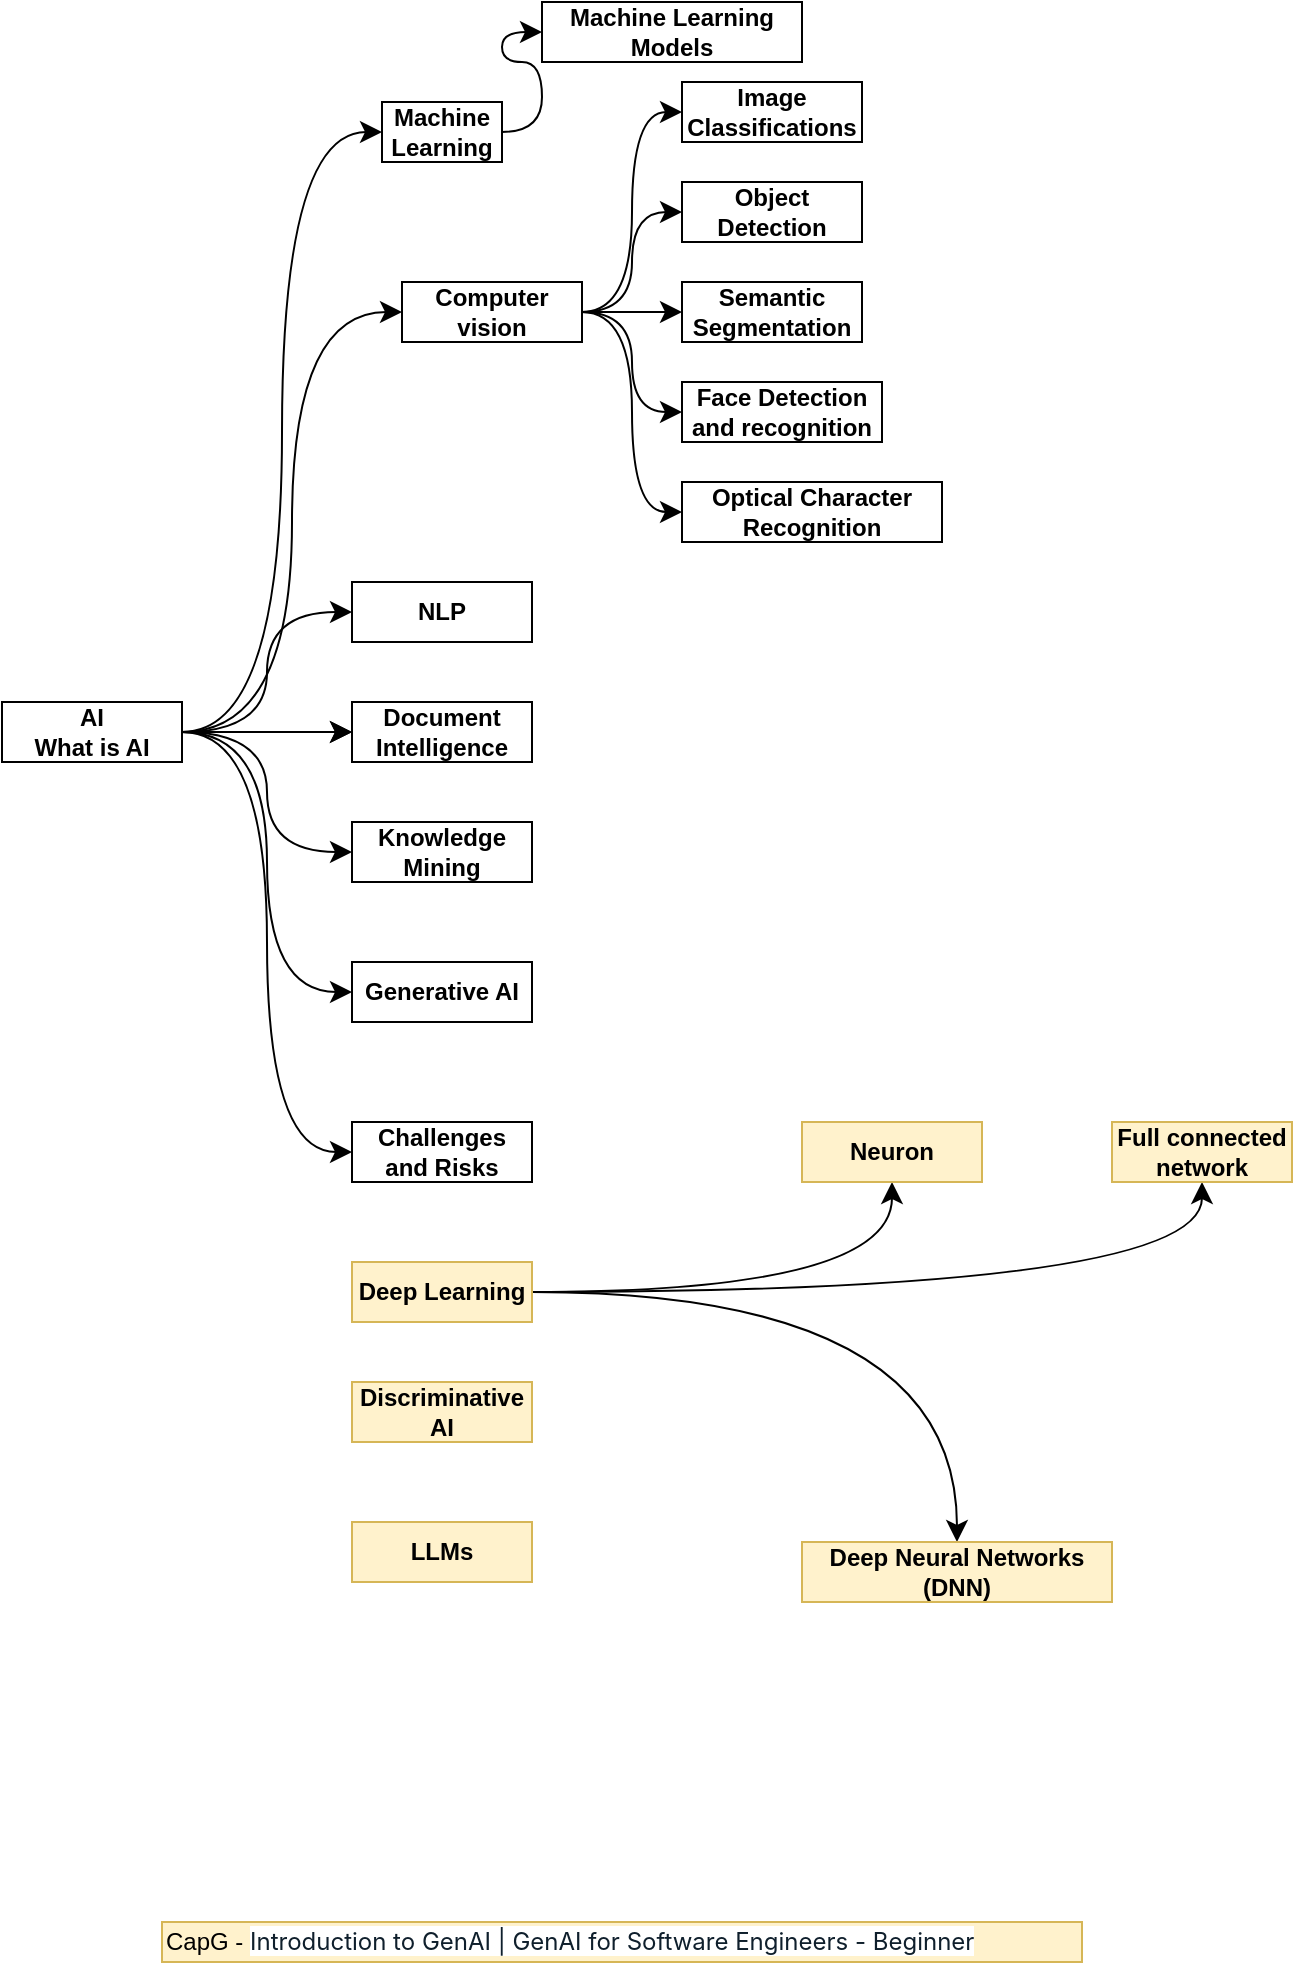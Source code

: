 <mxfile version="24.2.5" type="github" pages="3">
  <diagram name="AI" id="9x-BZpUwlEio7pxuvAZR">
    <mxGraphModel dx="1221" dy="-412" grid="1" gridSize="10" guides="1" tooltips="1" connect="1" arrows="1" fold="1" page="1" pageScale="1" pageWidth="850" pageHeight="1100" background="none" math="0" shadow="0">
      <root>
        <mxCell id="0" />
        <mxCell id="1" parent="0" />
        <mxCell id="eT9WFd01mWbbqswTR8eX-2" value="" style="edgeStyle=orthogonalEdgeStyle;rounded=0;orthogonalLoop=1;jettySize=auto;html=1;fontSize=12;startSize=8;endSize=8;curved=1;entryX=0;entryY=0.5;entryDx=0;entryDy=0;" parent="1" source="m1wB9uHSATqWZEEPrCYo-193" target="eT9WFd01mWbbqswTR8eX-1" edge="1">
          <mxGeometry relative="1" as="geometry" />
        </mxCell>
        <mxCell id="eT9WFd01mWbbqswTR8eX-5" value="" style="edgeStyle=orthogonalEdgeStyle;curved=1;rounded=0;orthogonalLoop=1;jettySize=auto;html=1;strokeColor=default;align=center;verticalAlign=middle;fontFamily=Helvetica;fontSize=12;fontColor=default;labelBackgroundColor=default;startSize=8;endArrow=classic;endSize=8;entryX=0;entryY=0.5;entryDx=0;entryDy=0;" parent="1" source="m1wB9uHSATqWZEEPrCYo-193" target="eT9WFd01mWbbqswTR8eX-3" edge="1">
          <mxGeometry relative="1" as="geometry" />
        </mxCell>
        <mxCell id="eT9WFd01mWbbqswTR8eX-7" value="" style="edgeStyle=orthogonalEdgeStyle;curved=1;rounded=0;orthogonalLoop=1;jettySize=auto;html=1;strokeColor=default;align=center;verticalAlign=middle;fontFamily=Helvetica;fontSize=12;fontColor=default;labelBackgroundColor=default;startSize=8;endArrow=classic;endSize=8;entryX=0;entryY=0.5;entryDx=0;entryDy=0;" parent="1" source="m1wB9uHSATqWZEEPrCYo-193" target="eT9WFd01mWbbqswTR8eX-6" edge="1">
          <mxGeometry relative="1" as="geometry" />
        </mxCell>
        <mxCell id="eT9WFd01mWbbqswTR8eX-11" style="edgeStyle=orthogonalEdgeStyle;curved=1;rounded=0;orthogonalLoop=1;jettySize=auto;html=1;entryX=0;entryY=0.5;entryDx=0;entryDy=0;strokeColor=default;align=center;verticalAlign=middle;fontFamily=Helvetica;fontSize=12;fontColor=default;labelBackgroundColor=default;startSize=8;endArrow=classic;endSize=8;" parent="1" source="m1wB9uHSATqWZEEPrCYo-193" target="eT9WFd01mWbbqswTR8eX-8" edge="1">
          <mxGeometry relative="1" as="geometry" />
        </mxCell>
        <mxCell id="eT9WFd01mWbbqswTR8eX-12" style="edgeStyle=orthogonalEdgeStyle;curved=1;rounded=0;orthogonalLoop=1;jettySize=auto;html=1;entryX=0;entryY=0.5;entryDx=0;entryDy=0;strokeColor=default;align=center;verticalAlign=middle;fontFamily=Helvetica;fontSize=12;fontColor=default;labelBackgroundColor=default;startSize=8;endArrow=classic;endSize=8;" parent="1" source="m1wB9uHSATqWZEEPrCYo-193" target="eT9WFd01mWbbqswTR8eX-9" edge="1">
          <mxGeometry relative="1" as="geometry" />
        </mxCell>
        <mxCell id="eT9WFd01mWbbqswTR8eX-13" style="edgeStyle=orthogonalEdgeStyle;curved=1;rounded=0;orthogonalLoop=1;jettySize=auto;html=1;entryX=0;entryY=0.5;entryDx=0;entryDy=0;strokeColor=default;align=center;verticalAlign=middle;fontFamily=Helvetica;fontSize=12;fontColor=default;labelBackgroundColor=default;startSize=8;endArrow=classic;endSize=8;" parent="1" source="m1wB9uHSATqWZEEPrCYo-193" target="eT9WFd01mWbbqswTR8eX-10" edge="1">
          <mxGeometry relative="1" as="geometry" />
        </mxCell>
        <mxCell id="eT9WFd01mWbbqswTR8eX-26" value="" style="edgeStyle=orthogonalEdgeStyle;curved=1;rounded=0;orthogonalLoop=1;jettySize=auto;html=1;strokeColor=default;align=center;verticalAlign=middle;fontFamily=Helvetica;fontSize=12;fontColor=default;labelBackgroundColor=default;startSize=8;endArrow=classic;endSize=8;" parent="1" source="m1wB9uHSATqWZEEPrCYo-193" target="eT9WFd01mWbbqswTR8eX-8" edge="1">
          <mxGeometry relative="1" as="geometry" />
        </mxCell>
        <mxCell id="eT9WFd01mWbbqswTR8eX-28" style="edgeStyle=orthogonalEdgeStyle;curved=1;rounded=0;orthogonalLoop=1;jettySize=auto;html=1;entryX=0;entryY=0.5;entryDx=0;entryDy=0;strokeColor=default;align=center;verticalAlign=middle;fontFamily=Helvetica;fontSize=12;fontColor=default;labelBackgroundColor=default;startSize=8;endArrow=classic;endSize=8;" parent="1" source="m1wB9uHSATqWZEEPrCYo-193" target="eT9WFd01mWbbqswTR8eX-27" edge="1">
          <mxGeometry relative="1" as="geometry" />
        </mxCell>
        <mxCell id="m1wB9uHSATqWZEEPrCYo-193" value="&lt;b&gt;AI&lt;/b&gt;&lt;div&gt;&lt;b&gt;What is AI&lt;/b&gt;&lt;/div&gt;" style="rounded=0;whiteSpace=wrap;html=1;" parent="1" vertex="1">
          <mxGeometry x="10" y="1470" width="90" height="30" as="geometry" />
        </mxCell>
        <mxCell id="eT9WFd01mWbbqswTR8eX-15" value="" style="edgeStyle=orthogonalEdgeStyle;curved=1;rounded=0;orthogonalLoop=1;jettySize=auto;html=1;strokeColor=default;align=center;verticalAlign=middle;fontFamily=Helvetica;fontSize=12;fontColor=default;labelBackgroundColor=default;startSize=8;endArrow=classic;endSize=8;entryX=0;entryY=0.5;entryDx=0;entryDy=0;" parent="1" source="eT9WFd01mWbbqswTR8eX-1" target="eT9WFd01mWbbqswTR8eX-14" edge="1">
          <mxGeometry relative="1" as="geometry" />
        </mxCell>
        <mxCell id="eT9WFd01mWbbqswTR8eX-1" value="&lt;b&gt;Machine Learning&lt;/b&gt;" style="rounded=0;whiteSpace=wrap;html=1;" parent="1" vertex="1">
          <mxGeometry x="200" y="1170" width="60" height="30" as="geometry" />
        </mxCell>
        <mxCell id="eT9WFd01mWbbqswTR8eX-17" value="" style="edgeStyle=orthogonalEdgeStyle;curved=1;rounded=0;orthogonalLoop=1;jettySize=auto;html=1;strokeColor=default;align=center;verticalAlign=middle;fontFamily=Helvetica;fontSize=12;fontColor=default;labelBackgroundColor=default;startSize=8;endArrow=classic;endSize=8;entryX=0;entryY=0.5;entryDx=0;entryDy=0;" parent="1" source="eT9WFd01mWbbqswTR8eX-3" target="eT9WFd01mWbbqswTR8eX-16" edge="1">
          <mxGeometry relative="1" as="geometry" />
        </mxCell>
        <mxCell id="eT9WFd01mWbbqswTR8eX-22" style="edgeStyle=orthogonalEdgeStyle;curved=1;rounded=0;orthogonalLoop=1;jettySize=auto;html=1;entryX=0;entryY=0.5;entryDx=0;entryDy=0;strokeColor=default;align=center;verticalAlign=middle;fontFamily=Helvetica;fontSize=12;fontColor=default;labelBackgroundColor=default;startSize=8;endArrow=classic;endSize=8;" parent="1" source="eT9WFd01mWbbqswTR8eX-3" target="eT9WFd01mWbbqswTR8eX-18" edge="1">
          <mxGeometry relative="1" as="geometry" />
        </mxCell>
        <mxCell id="eT9WFd01mWbbqswTR8eX-23" style="edgeStyle=orthogonalEdgeStyle;curved=1;rounded=0;orthogonalLoop=1;jettySize=auto;html=1;entryX=0;entryY=0.5;entryDx=0;entryDy=0;strokeColor=default;align=center;verticalAlign=middle;fontFamily=Helvetica;fontSize=12;fontColor=default;labelBackgroundColor=default;startSize=8;endArrow=classic;endSize=8;" parent="1" source="eT9WFd01mWbbqswTR8eX-3" target="eT9WFd01mWbbqswTR8eX-19" edge="1">
          <mxGeometry relative="1" as="geometry" />
        </mxCell>
        <mxCell id="eT9WFd01mWbbqswTR8eX-24" style="edgeStyle=orthogonalEdgeStyle;curved=1;rounded=0;orthogonalLoop=1;jettySize=auto;html=1;entryX=0;entryY=0.5;entryDx=0;entryDy=0;strokeColor=default;align=center;verticalAlign=middle;fontFamily=Helvetica;fontSize=12;fontColor=default;labelBackgroundColor=default;startSize=8;endArrow=classic;endSize=8;" parent="1" source="eT9WFd01mWbbqswTR8eX-3" target="eT9WFd01mWbbqswTR8eX-20" edge="1">
          <mxGeometry relative="1" as="geometry" />
        </mxCell>
        <mxCell id="eT9WFd01mWbbqswTR8eX-25" style="edgeStyle=orthogonalEdgeStyle;curved=1;rounded=0;orthogonalLoop=1;jettySize=auto;html=1;entryX=0;entryY=0.5;entryDx=0;entryDy=0;strokeColor=default;align=center;verticalAlign=middle;fontFamily=Helvetica;fontSize=12;fontColor=default;labelBackgroundColor=default;startSize=8;endArrow=classic;endSize=8;" parent="1" source="eT9WFd01mWbbqswTR8eX-3" target="eT9WFd01mWbbqswTR8eX-21" edge="1">
          <mxGeometry relative="1" as="geometry" />
        </mxCell>
        <mxCell id="eT9WFd01mWbbqswTR8eX-3" value="&lt;b&gt;Computer vision&lt;/b&gt;" style="rounded=0;whiteSpace=wrap;html=1;" parent="1" vertex="1">
          <mxGeometry x="210" y="1260" width="90" height="30" as="geometry" />
        </mxCell>
        <mxCell id="eT9WFd01mWbbqswTR8eX-6" value="&lt;b&gt;NLP&lt;/b&gt;" style="rounded=0;whiteSpace=wrap;html=1;" parent="1" vertex="1">
          <mxGeometry x="185" y="1410" width="90" height="30" as="geometry" />
        </mxCell>
        <mxCell id="eT9WFd01mWbbqswTR8eX-8" value="&lt;b&gt;Document Intelligence&lt;/b&gt;" style="rounded=0;whiteSpace=wrap;html=1;" parent="1" vertex="1">
          <mxGeometry x="185" y="1470" width="90" height="30" as="geometry" />
        </mxCell>
        <mxCell id="eT9WFd01mWbbqswTR8eX-9" value="&lt;b&gt;Knowledge Mining&lt;/b&gt;" style="rounded=0;whiteSpace=wrap;html=1;" parent="1" vertex="1">
          <mxGeometry x="185" y="1530" width="90" height="30" as="geometry" />
        </mxCell>
        <mxCell id="eT9WFd01mWbbqswTR8eX-10" value="&lt;b&gt;Generative AI&lt;/b&gt;" style="rounded=0;whiteSpace=wrap;html=1;" parent="1" vertex="1">
          <mxGeometry x="185" y="1600" width="90" height="30" as="geometry" />
        </mxCell>
        <mxCell id="eT9WFd01mWbbqswTR8eX-14" value="&lt;b&gt;Machine Learning Models&lt;/b&gt;" style="rounded=0;whiteSpace=wrap;html=1;" parent="1" vertex="1">
          <mxGeometry x="280" y="1120" width="130" height="30" as="geometry" />
        </mxCell>
        <mxCell id="eT9WFd01mWbbqswTR8eX-16" value="&lt;b&gt;Image Classifications&lt;/b&gt;" style="rounded=0;whiteSpace=wrap;html=1;" parent="1" vertex="1">
          <mxGeometry x="350" y="1160" width="90" height="30" as="geometry" />
        </mxCell>
        <mxCell id="eT9WFd01mWbbqswTR8eX-18" value="&lt;b&gt;Object Detection&lt;/b&gt;" style="rounded=0;whiteSpace=wrap;html=1;" parent="1" vertex="1">
          <mxGeometry x="350" y="1210" width="90" height="30" as="geometry" />
        </mxCell>
        <mxCell id="eT9WFd01mWbbqswTR8eX-19" value="&lt;b&gt;Semantic Segmentation&lt;/b&gt;" style="rounded=0;whiteSpace=wrap;html=1;" parent="1" vertex="1">
          <mxGeometry x="350" y="1260" width="90" height="30" as="geometry" />
        </mxCell>
        <mxCell id="eT9WFd01mWbbqswTR8eX-20" value="&lt;b&gt;Face Detection and recognition&lt;/b&gt;" style="rounded=0;whiteSpace=wrap;html=1;" parent="1" vertex="1">
          <mxGeometry x="350" y="1310" width="100" height="30" as="geometry" />
        </mxCell>
        <mxCell id="eT9WFd01mWbbqswTR8eX-21" value="&lt;b&gt;Optical Character Recognition&lt;/b&gt;" style="rounded=0;whiteSpace=wrap;html=1;" parent="1" vertex="1">
          <mxGeometry x="350" y="1360" width="130" height="30" as="geometry" />
        </mxCell>
        <mxCell id="eT9WFd01mWbbqswTR8eX-27" value="&lt;b&gt;Challenges and Risks&lt;/b&gt;" style="rounded=0;whiteSpace=wrap;html=1;" parent="1" vertex="1">
          <mxGeometry x="185" y="1680" width="90" height="30" as="geometry" />
        </mxCell>
        <mxCell id="GKHCO58ffes3i8esMcnt-2" value="" style="edgeStyle=orthogonalEdgeStyle;curved=1;rounded=0;orthogonalLoop=1;jettySize=auto;html=1;fontSize=12;startSize=8;endSize=8;" edge="1" parent="1" source="nhGqIngcBujtTeU5S3cS-1" target="GKHCO58ffes3i8esMcnt-1">
          <mxGeometry relative="1" as="geometry" />
        </mxCell>
        <mxCell id="GKHCO58ffes3i8esMcnt-4" value="" style="edgeStyle=orthogonalEdgeStyle;curved=1;rounded=0;orthogonalLoop=1;jettySize=auto;html=1;fontSize=12;startSize=8;endSize=8;" edge="1" parent="1" source="nhGqIngcBujtTeU5S3cS-1" target="GKHCO58ffes3i8esMcnt-3">
          <mxGeometry relative="1" as="geometry" />
        </mxCell>
        <mxCell id="GKHCO58ffes3i8esMcnt-6" value="" style="edgeStyle=orthogonalEdgeStyle;curved=1;rounded=0;orthogonalLoop=1;jettySize=auto;html=1;strokeColor=default;align=center;verticalAlign=middle;fontFamily=Helvetica;fontSize=12;fontColor=default;labelBackgroundColor=default;startSize=8;endArrow=classic;endSize=8;" edge="1" parent="1" source="nhGqIngcBujtTeU5S3cS-1" target="GKHCO58ffes3i8esMcnt-5">
          <mxGeometry relative="1" as="geometry" />
        </mxCell>
        <mxCell id="nhGqIngcBujtTeU5S3cS-1" value="&lt;b&gt;Deep Learning&lt;/b&gt;" style="rounded=0;whiteSpace=wrap;html=1;fillColor=#fff2cc;strokeColor=#d6b656;" parent="1" vertex="1">
          <mxGeometry x="185" y="1750" width="90" height="30" as="geometry" />
        </mxCell>
        <mxCell id="nhGqIngcBujtTeU5S3cS-3" value="CapG -&amp;nbsp;&lt;span style=&quot;background-color: rgb(255, 255, 255); color: rgb(15, 31, 44); font-family: Inter, &amp;quot;Helvetica Neue&amp;quot;, Helvetica, Arial, sans-serif;&quot;&gt;&lt;font style=&quot;font-size: 12px;&quot;&gt;Introduction to GenAI | GenAI for Software Engineers - Beginner&lt;/font&gt;&lt;/span&gt;" style="rounded=0;whiteSpace=wrap;html=1;align=left;fillColor=#fff2cc;strokeColor=#d6b656;" parent="1" vertex="1">
          <mxGeometry x="90" y="2080" width="460" height="20" as="geometry" />
        </mxCell>
        <mxCell id="nhGqIngcBujtTeU5S3cS-5" value="&lt;b&gt;Discriminative AI&lt;/b&gt;" style="rounded=0;whiteSpace=wrap;html=1;fillColor=#fff2cc;strokeColor=#d6b656;" parent="1" vertex="1">
          <mxGeometry x="185" y="1810" width="90" height="30" as="geometry" />
        </mxCell>
        <mxCell id="nhGqIngcBujtTeU5S3cS-6" value="&lt;b&gt;LLMs&lt;/b&gt;" style="rounded=0;whiteSpace=wrap;html=1;fillColor=#fff2cc;strokeColor=#d6b656;" parent="1" vertex="1">
          <mxGeometry x="185" y="1880" width="90" height="30" as="geometry" />
        </mxCell>
        <mxCell id="GKHCO58ffes3i8esMcnt-1" value="&lt;b&gt;Neuron&lt;/b&gt;" style="rounded=0;whiteSpace=wrap;html=1;fillColor=#fff2cc;strokeColor=#d6b656;" vertex="1" parent="1">
          <mxGeometry x="410" y="1680" width="90" height="30" as="geometry" />
        </mxCell>
        <mxCell id="GKHCO58ffes3i8esMcnt-3" value="&lt;b&gt;Deep Neural Networks (DNN)&lt;/b&gt;" style="rounded=0;whiteSpace=wrap;html=1;fillColor=#fff2cc;strokeColor=#d6b656;" vertex="1" parent="1">
          <mxGeometry x="410" y="1890" width="155" height="30" as="geometry" />
        </mxCell>
        <mxCell id="GKHCO58ffes3i8esMcnt-5" value="&lt;b&gt;Full connected network&lt;/b&gt;" style="rounded=0;whiteSpace=wrap;html=1;fillColor=#fff2cc;strokeColor=#d6b656;" vertex="1" parent="1">
          <mxGeometry x="565" y="1680" width="90" height="30" as="geometry" />
        </mxCell>
      </root>
    </mxGraphModel>
  </diagram>
  <diagram name="ML" id="7puf06v3CRy-qWKiz8AE">
    <mxGraphModel dx="2071" dy="-412" grid="1" gridSize="10" guides="1" tooltips="1" connect="1" arrows="1" fold="1" page="1" pageScale="1" pageWidth="850" pageHeight="1100" background="none" math="0" shadow="0">
      <root>
        <mxCell id="uPHWAmdfjxqhW9lOBMrn-0" />
        <mxCell id="uPHWAmdfjxqhW9lOBMrn-1" parent="uPHWAmdfjxqhW9lOBMrn-0" />
        <mxCell id="uPHWAmdfjxqhW9lOBMrn-2" value="" style="edgeStyle=orthogonalEdgeStyle;rounded=0;orthogonalLoop=1;jettySize=auto;html=1;fontSize=12;startSize=8;endSize=8;curved=1;entryX=0;entryY=0.5;entryDx=0;entryDy=0;" parent="uPHWAmdfjxqhW9lOBMrn-1" source="uPHWAmdfjxqhW9lOBMrn-10" target="uPHWAmdfjxqhW9lOBMrn-12" edge="1">
          <mxGeometry relative="1" as="geometry" />
        </mxCell>
        <mxCell id="uPHWAmdfjxqhW9lOBMrn-3" value="" style="edgeStyle=orthogonalEdgeStyle;curved=1;rounded=0;orthogonalLoop=1;jettySize=auto;html=1;strokeColor=default;align=center;verticalAlign=middle;fontFamily=Helvetica;fontSize=12;fontColor=default;labelBackgroundColor=default;startSize=8;endArrow=classic;endSize=8;entryX=0;entryY=0.5;entryDx=0;entryDy=0;" parent="uPHWAmdfjxqhW9lOBMrn-1" source="uPHWAmdfjxqhW9lOBMrn-10" target="uPHWAmdfjxqhW9lOBMrn-18" edge="1">
          <mxGeometry relative="1" as="geometry" />
        </mxCell>
        <mxCell id="uPHWAmdfjxqhW9lOBMrn-4" value="" style="edgeStyle=orthogonalEdgeStyle;curved=1;rounded=0;orthogonalLoop=1;jettySize=auto;html=1;strokeColor=default;align=center;verticalAlign=middle;fontFamily=Helvetica;fontSize=12;fontColor=default;labelBackgroundColor=default;startSize=8;endArrow=classic;endSize=8;entryX=0;entryY=0.5;entryDx=0;entryDy=0;" parent="uPHWAmdfjxqhW9lOBMrn-1" source="uPHWAmdfjxqhW9lOBMrn-10" target="uPHWAmdfjxqhW9lOBMrn-19" edge="1">
          <mxGeometry relative="1" as="geometry" />
        </mxCell>
        <mxCell id="uPHWAmdfjxqhW9lOBMrn-5" style="edgeStyle=orthogonalEdgeStyle;curved=1;rounded=0;orthogonalLoop=1;jettySize=auto;html=1;entryX=0;entryY=0.5;entryDx=0;entryDy=0;strokeColor=default;align=center;verticalAlign=middle;fontFamily=Helvetica;fontSize=12;fontColor=default;labelBackgroundColor=default;startSize=8;endArrow=classic;endSize=8;" parent="uPHWAmdfjxqhW9lOBMrn-1" source="uPHWAmdfjxqhW9lOBMrn-10" target="uPHWAmdfjxqhW9lOBMrn-20" edge="1">
          <mxGeometry relative="1" as="geometry" />
        </mxCell>
        <mxCell id="uPHWAmdfjxqhW9lOBMrn-6" style="edgeStyle=orthogonalEdgeStyle;curved=1;rounded=0;orthogonalLoop=1;jettySize=auto;html=1;entryX=0;entryY=0.5;entryDx=0;entryDy=0;strokeColor=default;align=center;verticalAlign=middle;fontFamily=Helvetica;fontSize=12;fontColor=default;labelBackgroundColor=default;startSize=8;endArrow=classic;endSize=8;" parent="uPHWAmdfjxqhW9lOBMrn-1" source="uPHWAmdfjxqhW9lOBMrn-10" target="uPHWAmdfjxqhW9lOBMrn-21" edge="1">
          <mxGeometry relative="1" as="geometry" />
        </mxCell>
        <mxCell id="uPHWAmdfjxqhW9lOBMrn-7" style="edgeStyle=orthogonalEdgeStyle;curved=1;rounded=0;orthogonalLoop=1;jettySize=auto;html=1;entryX=0;entryY=0.5;entryDx=0;entryDy=0;strokeColor=default;align=center;verticalAlign=middle;fontFamily=Helvetica;fontSize=12;fontColor=default;labelBackgroundColor=default;startSize=8;endArrow=classic;endSize=8;" parent="uPHWAmdfjxqhW9lOBMrn-1" source="uPHWAmdfjxqhW9lOBMrn-10" target="uPHWAmdfjxqhW9lOBMrn-22" edge="1">
          <mxGeometry relative="1" as="geometry" />
        </mxCell>
        <mxCell id="uPHWAmdfjxqhW9lOBMrn-10" value="&lt;b&gt;Basic Terminology&lt;/b&gt;" style="rounded=0;whiteSpace=wrap;html=1;" parent="uPHWAmdfjxqhW9lOBMrn-1" vertex="1">
          <mxGeometry x="-30" y="1470" width="130" height="30" as="geometry" />
        </mxCell>
        <mxCell id="uPHWAmdfjxqhW9lOBMrn-12" value="&lt;b&gt;Training Data&lt;/b&gt;" style="rounded=0;whiteSpace=wrap;html=1;" parent="uPHWAmdfjxqhW9lOBMrn-1" vertex="1">
          <mxGeometry x="225" y="1210" width="60" height="30" as="geometry" />
        </mxCell>
        <mxCell id="uPHWAmdfjxqhW9lOBMrn-18" value="&lt;b&gt;Algorithm&lt;/b&gt;" style="rounded=0;whiteSpace=wrap;html=1;" parent="uPHWAmdfjxqhW9lOBMrn-1" vertex="1">
          <mxGeometry x="210" y="1260" width="90" height="30" as="geometry" />
        </mxCell>
        <mxCell id="uPHWAmdfjxqhW9lOBMrn-19" value="&lt;b&gt;ML Model&lt;/b&gt;" style="rounded=0;whiteSpace=wrap;html=1;" parent="uPHWAmdfjxqhW9lOBMrn-1" vertex="1">
          <mxGeometry x="210" y="1320" width="90" height="30" as="geometry" />
        </mxCell>
        <mxCell id="uPHWAmdfjxqhW9lOBMrn-20" value="&lt;b&gt;Training Phase&lt;/b&gt;" style="rounded=0;whiteSpace=wrap;html=1;" parent="uPHWAmdfjxqhW9lOBMrn-1" vertex="1">
          <mxGeometry x="210" y="1370" width="90" height="30" as="geometry" />
        </mxCell>
        <mxCell id="uPHWAmdfjxqhW9lOBMrn-21" value="&lt;b&gt;Validation phase&lt;/b&gt;" style="rounded=0;whiteSpace=wrap;html=1;" parent="uPHWAmdfjxqhW9lOBMrn-1" vertex="1">
          <mxGeometry x="210" y="1430" width="90" height="30" as="geometry" />
        </mxCell>
        <mxCell id="uPHWAmdfjxqhW9lOBMrn-22" value="&lt;b&gt;Infrence&lt;/b&gt;" style="rounded=0;whiteSpace=wrap;html=1;" parent="uPHWAmdfjxqhW9lOBMrn-1" vertex="1">
          <mxGeometry x="210" y="1480" width="90" height="30" as="geometry" />
        </mxCell>
        <mxCell id="IqmzrMt0QIkkmBBErIuD-1" style="edgeStyle=orthogonalEdgeStyle;rounded=0;orthogonalLoop=1;jettySize=auto;html=1;entryX=0;entryY=0.5;entryDx=0;entryDy=0;fontSize=12;startSize=8;endSize=8;exitX=1;exitY=0.5;exitDx=0;exitDy=0;curved=1;" parent="uPHWAmdfjxqhW9lOBMrn-1" source="IqmzrMt0QIkkmBBErIuD-0" target="uPHWAmdfjxqhW9lOBMrn-10" edge="1">
          <mxGeometry relative="1" as="geometry" />
        </mxCell>
        <mxCell id="IqmzrMt0QIkkmBBErIuD-3" value="" style="edgeStyle=orthogonalEdgeStyle;curved=1;rounded=0;orthogonalLoop=1;jettySize=auto;html=1;strokeColor=default;align=center;verticalAlign=middle;fontFamily=Helvetica;fontSize=12;fontColor=default;labelBackgroundColor=default;startSize=8;endArrow=classic;endSize=8;entryX=0;entryY=0.5;entryDx=0;entryDy=0;" parent="uPHWAmdfjxqhW9lOBMrn-1" source="IqmzrMt0QIkkmBBErIuD-0" target="IqmzrMt0QIkkmBBErIuD-2" edge="1">
          <mxGeometry relative="1" as="geometry" />
        </mxCell>
        <mxCell id="IqmzrMt0QIkkmBBErIuD-0" value="&lt;b&gt;Machine Learning&lt;/b&gt;&lt;div&gt;&lt;b&gt;What is AI&lt;/b&gt;&lt;/div&gt;" style="rounded=0;whiteSpace=wrap;html=1;" parent="uPHWAmdfjxqhW9lOBMrn-1" vertex="1">
          <mxGeometry x="-290" y="1580" width="130" height="30" as="geometry" />
        </mxCell>
        <mxCell id="IqmzrMt0QIkkmBBErIuD-5" value="" style="edgeStyle=orthogonalEdgeStyle;curved=1;rounded=0;orthogonalLoop=1;jettySize=auto;html=1;strokeColor=default;align=center;verticalAlign=middle;fontFamily=Helvetica;fontSize=12;fontColor=default;labelBackgroundColor=default;startSize=8;endArrow=classic;endSize=8;entryX=0;entryY=0.5;entryDx=0;entryDy=0;" parent="uPHWAmdfjxqhW9lOBMrn-1" source="IqmzrMt0QIkkmBBErIuD-2" target="IqmzrMt0QIkkmBBErIuD-4" edge="1">
          <mxGeometry relative="1" as="geometry" />
        </mxCell>
        <mxCell id="IqmzrMt0QIkkmBBErIuD-7" style="edgeStyle=orthogonalEdgeStyle;curved=1;rounded=0;orthogonalLoop=1;jettySize=auto;html=1;entryX=0;entryY=0.5;entryDx=0;entryDy=0;strokeColor=default;align=center;verticalAlign=middle;fontFamily=Helvetica;fontSize=12;fontColor=default;labelBackgroundColor=default;startSize=8;endArrow=classic;endSize=8;" parent="uPHWAmdfjxqhW9lOBMrn-1" source="IqmzrMt0QIkkmBBErIuD-2" target="IqmzrMt0QIkkmBBErIuD-6" edge="1">
          <mxGeometry relative="1" as="geometry" />
        </mxCell>
        <mxCell id="IqmzrMt0QIkkmBBErIuD-2" value="&lt;b&gt;Types of ML&lt;/b&gt;" style="rounded=0;whiteSpace=wrap;html=1;" parent="uPHWAmdfjxqhW9lOBMrn-1" vertex="1">
          <mxGeometry x="-40" y="1690" width="130" height="30" as="geometry" />
        </mxCell>
        <mxCell id="IqmzrMt0QIkkmBBErIuD-9" value="" style="edgeStyle=orthogonalEdgeStyle;curved=1;rounded=0;orthogonalLoop=1;jettySize=auto;html=1;strokeColor=default;align=center;verticalAlign=middle;fontFamily=Helvetica;fontSize=12;fontColor=default;labelBackgroundColor=default;startSize=8;endArrow=classic;endSize=8;entryX=0;entryY=0.5;entryDx=0;entryDy=0;" parent="uPHWAmdfjxqhW9lOBMrn-1" source="IqmzrMt0QIkkmBBErIuD-4" target="IqmzrMt0QIkkmBBErIuD-8" edge="1">
          <mxGeometry relative="1" as="geometry" />
        </mxCell>
        <mxCell id="IqmzrMt0QIkkmBBErIuD-11" style="edgeStyle=orthogonalEdgeStyle;curved=1;rounded=0;orthogonalLoop=1;jettySize=auto;html=1;entryX=0;entryY=0.5;entryDx=0;entryDy=0;strokeColor=default;align=center;verticalAlign=middle;fontFamily=Helvetica;fontSize=12;fontColor=default;labelBackgroundColor=default;startSize=8;endArrow=classic;endSize=8;" parent="uPHWAmdfjxqhW9lOBMrn-1" source="IqmzrMt0QIkkmBBErIuD-4" target="IqmzrMt0QIkkmBBErIuD-10" edge="1">
          <mxGeometry relative="1" as="geometry" />
        </mxCell>
        <mxCell id="IqmzrMt0QIkkmBBErIuD-4" value="&lt;b&gt;Supervised ML&lt;/b&gt;" style="rounded=0;whiteSpace=wrap;html=1;" parent="uPHWAmdfjxqhW9lOBMrn-1" vertex="1">
          <mxGeometry x="200" y="1590" width="130" height="30" as="geometry" />
        </mxCell>
        <mxCell id="IqmzrMt0QIkkmBBErIuD-17" style="edgeStyle=orthogonalEdgeStyle;curved=1;rounded=0;orthogonalLoop=1;jettySize=auto;html=1;strokeColor=default;align=center;verticalAlign=middle;fontFamily=Helvetica;fontSize=12;fontColor=default;labelBackgroundColor=default;startSize=8;endArrow=classic;endSize=8;" parent="uPHWAmdfjxqhW9lOBMrn-1" source="IqmzrMt0QIkkmBBErIuD-6" target="IqmzrMt0QIkkmBBErIuD-16" edge="1">
          <mxGeometry relative="1" as="geometry" />
        </mxCell>
        <mxCell id="IqmzrMt0QIkkmBBErIuD-6" value="&lt;b&gt;Unsupervised ML&lt;/b&gt;" style="rounded=0;whiteSpace=wrap;html=1;" parent="uPHWAmdfjxqhW9lOBMrn-1" vertex="1">
          <mxGeometry x="200" y="1790" width="130" height="30" as="geometry" />
        </mxCell>
        <mxCell id="xH1i7q-O7p8ZMmWen-7e-2" value="" style="edgeStyle=orthogonalEdgeStyle;curved=1;rounded=0;orthogonalLoop=1;jettySize=auto;html=1;fontSize=12;startSize=8;endSize=8;entryX=0;entryY=0.5;entryDx=0;entryDy=0;" parent="uPHWAmdfjxqhW9lOBMrn-1" source="IqmzrMt0QIkkmBBErIuD-8" target="xH1i7q-O7p8ZMmWen-7e-1" edge="1">
          <mxGeometry relative="1" as="geometry" />
        </mxCell>
        <mxCell id="xH1i7q-O7p8ZMmWen-7e-5" value="" style="edgeStyle=orthogonalEdgeStyle;curved=1;rounded=0;orthogonalLoop=1;jettySize=auto;html=1;strokeColor=default;align=center;verticalAlign=middle;fontFamily=Helvetica;fontSize=12;fontColor=default;labelBackgroundColor=default;startSize=8;endArrow=classic;endSize=8;entryX=0;entryY=0.5;entryDx=0;entryDy=0;" parent="uPHWAmdfjxqhW9lOBMrn-1" source="IqmzrMt0QIkkmBBErIuD-8" target="xH1i7q-O7p8ZMmWen-7e-4" edge="1">
          <mxGeometry relative="1" as="geometry" />
        </mxCell>
        <mxCell id="IqmzrMt0QIkkmBBErIuD-8" value="&lt;b&gt;Regression&lt;/b&gt;" style="rounded=0;whiteSpace=wrap;html=1;" parent="uPHWAmdfjxqhW9lOBMrn-1" vertex="1">
          <mxGeometry x="420" y="1500" width="130" height="30" as="geometry" />
        </mxCell>
        <mxCell id="IqmzrMt0QIkkmBBErIuD-14" style="edgeStyle=orthogonalEdgeStyle;curved=1;rounded=0;orthogonalLoop=1;jettySize=auto;html=1;entryX=0;entryY=0.5;entryDx=0;entryDy=0;strokeColor=default;align=center;verticalAlign=middle;fontFamily=Helvetica;fontSize=12;fontColor=default;labelBackgroundColor=default;startSize=8;endArrow=classic;endSize=8;" parent="uPHWAmdfjxqhW9lOBMrn-1" source="IqmzrMt0QIkkmBBErIuD-10" target="IqmzrMt0QIkkmBBErIuD-12" edge="1">
          <mxGeometry relative="1" as="geometry" />
        </mxCell>
        <mxCell id="IqmzrMt0QIkkmBBErIuD-15" style="edgeStyle=orthogonalEdgeStyle;curved=1;rounded=0;orthogonalLoop=1;jettySize=auto;html=1;entryX=0;entryY=0.5;entryDx=0;entryDy=0;strokeColor=default;align=center;verticalAlign=middle;fontFamily=Helvetica;fontSize=12;fontColor=default;labelBackgroundColor=default;startSize=8;endArrow=classic;endSize=8;" parent="uPHWAmdfjxqhW9lOBMrn-1" source="IqmzrMt0QIkkmBBErIuD-10" target="IqmzrMt0QIkkmBBErIuD-13" edge="1">
          <mxGeometry relative="1" as="geometry" />
        </mxCell>
        <mxCell id="IqmzrMt0QIkkmBBErIuD-10" value="&lt;b&gt;Classification&lt;/b&gt;" style="rounded=0;whiteSpace=wrap;html=1;" parent="uPHWAmdfjxqhW9lOBMrn-1" vertex="1">
          <mxGeometry x="420" y="1590" width="130" height="30" as="geometry" />
        </mxCell>
        <mxCell id="666iwahMXLs1-ys4IwfY-1" value="" style="edgeStyle=orthogonalEdgeStyle;rounded=0;orthogonalLoop=1;jettySize=auto;html=1;fontSize=12;startSize=8;endSize=8;curved=1;entryX=0;entryY=0.5;entryDx=0;entryDy=0;" edge="1" parent="uPHWAmdfjxqhW9lOBMrn-1" source="IqmzrMt0QIkkmBBErIuD-12" target="666iwahMXLs1-ys4IwfY-0">
          <mxGeometry relative="1" as="geometry" />
        </mxCell>
        <mxCell id="IqmzrMt0QIkkmBBErIuD-12" value="&lt;b&gt;Binary Classification&lt;/b&gt;" style="rounded=0;whiteSpace=wrap;html=1;" parent="uPHWAmdfjxqhW9lOBMrn-1" vertex="1">
          <mxGeometry x="650" y="1600" width="130" height="30" as="geometry" />
        </mxCell>
        <mxCell id="666iwahMXLs1-ys4IwfY-15" value="" style="edgeStyle=orthogonalEdgeStyle;curved=1;rounded=0;orthogonalLoop=1;jettySize=auto;html=1;strokeColor=default;align=center;verticalAlign=middle;fontFamily=Helvetica;fontSize=12;fontColor=default;labelBackgroundColor=default;startSize=8;endArrow=classic;endSize=8;" edge="1" parent="uPHWAmdfjxqhW9lOBMrn-1" source="IqmzrMt0QIkkmBBErIuD-13" target="666iwahMXLs1-ys4IwfY-14">
          <mxGeometry relative="1" as="geometry" />
        </mxCell>
        <mxCell id="IqmzrMt0QIkkmBBErIuD-13" value="&lt;b&gt;Multiclass Classification&lt;/b&gt;" style="rounded=0;whiteSpace=wrap;html=1;" parent="uPHWAmdfjxqhW9lOBMrn-1" vertex="1">
          <mxGeometry x="630" y="1680" width="130" height="30" as="geometry" />
        </mxCell>
        <mxCell id="666iwahMXLs1-ys4IwfY-22" value="" style="edgeStyle=orthogonalEdgeStyle;curved=1;rounded=0;orthogonalLoop=1;jettySize=auto;html=1;strokeColor=default;align=center;verticalAlign=middle;fontFamily=Helvetica;fontSize=12;fontColor=default;labelBackgroundColor=default;startSize=8;endArrow=classic;endSize=8;entryX=0;entryY=0.5;entryDx=0;entryDy=0;" edge="1" parent="uPHWAmdfjxqhW9lOBMrn-1" source="IqmzrMt0QIkkmBBErIuD-16" target="666iwahMXLs1-ys4IwfY-21">
          <mxGeometry relative="1" as="geometry" />
        </mxCell>
        <mxCell id="IqmzrMt0QIkkmBBErIuD-16" value="&lt;b&gt;Clustering&lt;/b&gt;" style="rounded=0;whiteSpace=wrap;html=1;" parent="uPHWAmdfjxqhW9lOBMrn-1" vertex="1">
          <mxGeometry x="420" y="1790" width="130" height="30" as="geometry" />
        </mxCell>
        <mxCell id="xH1i7q-O7p8ZMmWen-7e-1" value="&lt;b&gt;Linear Regression&lt;/b&gt;" style="rounded=0;whiteSpace=wrap;html=1;" parent="uPHWAmdfjxqhW9lOBMrn-1" vertex="1">
          <mxGeometry x="640" y="1560" width="130" height="30" as="geometry" />
        </mxCell>
        <mxCell id="xH1i7q-O7p8ZMmWen-7e-3" value="Source&lt;br&gt;&lt;ul&gt;&lt;li&gt;&lt;a href=&quot;https://learn.microsoft.com/en-us/training/modules/fundamentals-machine-learning/4-regression&quot;&gt;Regression - Training | Microsoft Learn&lt;/a&gt;&lt;/li&gt;&lt;/ul&gt;" style="text;html=1;align=left;verticalAlign=top;whiteSpace=wrap;rounded=0;fontSize=16;" parent="uPHWAmdfjxqhW9lOBMrn-1" vertex="1">
          <mxGeometry x="-270" y="1970" width="710" height="230" as="geometry" />
        </mxCell>
        <mxCell id="xH1i7q-O7p8ZMmWen-7e-7" value="" style="edgeStyle=orthogonalEdgeStyle;curved=1;rounded=0;orthogonalLoop=1;jettySize=auto;html=1;strokeColor=default;align=center;verticalAlign=middle;fontFamily=Helvetica;fontSize=12;fontColor=default;labelBackgroundColor=default;startSize=8;endArrow=classic;endSize=8;entryX=0;entryY=0.5;entryDx=0;entryDy=0;" parent="uPHWAmdfjxqhW9lOBMrn-1" source="xH1i7q-O7p8ZMmWen-7e-4" target="xH1i7q-O7p8ZMmWen-7e-6" edge="1">
          <mxGeometry relative="1" as="geometry" />
        </mxCell>
        <mxCell id="xH1i7q-O7p8ZMmWen-7e-13" style="edgeStyle=orthogonalEdgeStyle;curved=1;rounded=0;orthogonalLoop=1;jettySize=auto;html=1;entryX=0;entryY=0.5;entryDx=0;entryDy=0;strokeColor=default;align=center;verticalAlign=middle;fontFamily=Helvetica;fontSize=12;fontColor=default;labelBackgroundColor=default;startSize=8;endArrow=classic;endSize=8;" parent="uPHWAmdfjxqhW9lOBMrn-1" source="xH1i7q-O7p8ZMmWen-7e-4" target="xH1i7q-O7p8ZMmWen-7e-10" edge="1">
          <mxGeometry relative="1" as="geometry" />
        </mxCell>
        <mxCell id="xH1i7q-O7p8ZMmWen-7e-14" style="edgeStyle=orthogonalEdgeStyle;curved=1;rounded=0;orthogonalLoop=1;jettySize=auto;html=1;entryX=0;entryY=0.5;entryDx=0;entryDy=0;strokeColor=default;align=center;verticalAlign=middle;fontFamily=Helvetica;fontSize=12;fontColor=default;labelBackgroundColor=default;startSize=8;endArrow=classic;endSize=8;" parent="uPHWAmdfjxqhW9lOBMrn-1" source="xH1i7q-O7p8ZMmWen-7e-4" target="xH1i7q-O7p8ZMmWen-7e-11" edge="1">
          <mxGeometry relative="1" as="geometry" />
        </mxCell>
        <mxCell id="xH1i7q-O7p8ZMmWen-7e-15" style="edgeStyle=orthogonalEdgeStyle;curved=1;rounded=0;orthogonalLoop=1;jettySize=auto;html=1;entryX=0;entryY=0.5;entryDx=0;entryDy=0;strokeColor=default;align=center;verticalAlign=middle;fontFamily=Helvetica;fontSize=12;fontColor=default;labelBackgroundColor=default;startSize=8;endArrow=classic;endSize=8;" parent="uPHWAmdfjxqhW9lOBMrn-1" source="xH1i7q-O7p8ZMmWen-7e-4" target="xH1i7q-O7p8ZMmWen-7e-12" edge="1">
          <mxGeometry relative="1" as="geometry" />
        </mxCell>
        <mxCell id="xH1i7q-O7p8ZMmWen-7e-4" value="&lt;b&gt;Evaluation Metrics&lt;/b&gt;" style="rounded=0;whiteSpace=wrap;html=1;" parent="uPHWAmdfjxqhW9lOBMrn-1" vertex="1">
          <mxGeometry x="630" y="1400" width="130" height="30" as="geometry" />
        </mxCell>
        <mxCell id="xH1i7q-O7p8ZMmWen-7e-6" value="&lt;b&gt;MAE (Mean Absolute Error)&lt;/b&gt;" style="rounded=0;whiteSpace=wrap;html=1;" parent="uPHWAmdfjxqhW9lOBMrn-1" vertex="1">
          <mxGeometry x="820" y="1270" width="130" height="40" as="geometry" />
        </mxCell>
        <mxCell id="xH1i7q-O7p8ZMmWen-7e-10" value="&lt;b&gt;MSE (Mean Squared Error)&lt;/b&gt;" style="rounded=0;whiteSpace=wrap;html=1;" parent="uPHWAmdfjxqhW9lOBMrn-1" vertex="1">
          <mxGeometry x="820" y="1330" width="130" height="40" as="geometry" />
        </mxCell>
        <mxCell id="xH1i7q-O7p8ZMmWen-7e-11" value="&lt;b&gt;RMSE (Root Mean Squared Error)&lt;/b&gt;" style="rounded=0;whiteSpace=wrap;html=1;" parent="uPHWAmdfjxqhW9lOBMrn-1" vertex="1">
          <mxGeometry x="820" y="1400" width="130" height="40" as="geometry" />
        </mxCell>
        <mxCell id="xH1i7q-O7p8ZMmWen-7e-12" value="&lt;b&gt;Coefficient of determination (R&lt;sup&gt;2&lt;/sup&gt;)&lt;/b&gt;" style="rounded=0;whiteSpace=wrap;html=1;" parent="uPHWAmdfjxqhW9lOBMrn-1" vertex="1">
          <mxGeometry x="820" y="1475" width="130" height="40" as="geometry" />
        </mxCell>
        <mxCell id="666iwahMXLs1-ys4IwfY-5" value="" style="edgeStyle=orthogonalEdgeStyle;curved=1;rounded=0;orthogonalLoop=1;jettySize=auto;html=1;strokeColor=default;align=center;verticalAlign=middle;fontFamily=Helvetica;fontSize=12;fontColor=default;labelBackgroundColor=default;startSize=8;endArrow=classic;endSize=8;entryX=0;entryY=0.5;entryDx=0;entryDy=0;" edge="1" parent="uPHWAmdfjxqhW9lOBMrn-1" source="666iwahMXLs1-ys4IwfY-0" target="666iwahMXLs1-ys4IwfY-4">
          <mxGeometry relative="1" as="geometry" />
        </mxCell>
        <mxCell id="666iwahMXLs1-ys4IwfY-10" style="edgeStyle=orthogonalEdgeStyle;curved=1;rounded=0;orthogonalLoop=1;jettySize=auto;html=1;entryX=0;entryY=0.5;entryDx=0;entryDy=0;strokeColor=default;align=center;verticalAlign=middle;fontFamily=Helvetica;fontSize=12;fontColor=default;labelBackgroundColor=default;startSize=8;endArrow=classic;endSize=8;" edge="1" parent="uPHWAmdfjxqhW9lOBMrn-1" source="666iwahMXLs1-ys4IwfY-0" target="666iwahMXLs1-ys4IwfY-6">
          <mxGeometry relative="1" as="geometry" />
        </mxCell>
        <mxCell id="666iwahMXLs1-ys4IwfY-11" style="edgeStyle=orthogonalEdgeStyle;curved=1;rounded=0;orthogonalLoop=1;jettySize=auto;html=1;entryX=0;entryY=0.5;entryDx=0;entryDy=0;strokeColor=default;align=center;verticalAlign=middle;fontFamily=Helvetica;fontSize=12;fontColor=default;labelBackgroundColor=default;startSize=8;endArrow=classic;endSize=8;" edge="1" parent="uPHWAmdfjxqhW9lOBMrn-1" source="666iwahMXLs1-ys4IwfY-0" target="666iwahMXLs1-ys4IwfY-7">
          <mxGeometry relative="1" as="geometry" />
        </mxCell>
        <mxCell id="666iwahMXLs1-ys4IwfY-12" style="edgeStyle=orthogonalEdgeStyle;curved=1;rounded=0;orthogonalLoop=1;jettySize=auto;html=1;entryX=0;entryY=0.5;entryDx=0;entryDy=0;strokeColor=default;align=center;verticalAlign=middle;fontFamily=Helvetica;fontSize=12;fontColor=default;labelBackgroundColor=default;startSize=8;endArrow=classic;endSize=8;" edge="1" parent="uPHWAmdfjxqhW9lOBMrn-1" source="666iwahMXLs1-ys4IwfY-0" target="666iwahMXLs1-ys4IwfY-8">
          <mxGeometry relative="1" as="geometry" />
        </mxCell>
        <mxCell id="666iwahMXLs1-ys4IwfY-13" style="edgeStyle=orthogonalEdgeStyle;curved=1;rounded=0;orthogonalLoop=1;jettySize=auto;html=1;entryX=0;entryY=0.5;entryDx=0;entryDy=0;strokeColor=default;align=center;verticalAlign=middle;fontFamily=Helvetica;fontSize=12;fontColor=default;labelBackgroundColor=default;startSize=8;endArrow=classic;endSize=8;" edge="1" parent="uPHWAmdfjxqhW9lOBMrn-1" source="666iwahMXLs1-ys4IwfY-0" target="666iwahMXLs1-ys4IwfY-9">
          <mxGeometry relative="1" as="geometry" />
        </mxCell>
        <mxCell id="666iwahMXLs1-ys4IwfY-0" value="&lt;b&gt;Evaluation metrics&lt;/b&gt;" style="rounded=0;whiteSpace=wrap;html=1;" vertex="1" parent="uPHWAmdfjxqhW9lOBMrn-1">
          <mxGeometry x="920" y="1540" width="130" height="30" as="geometry" />
        </mxCell>
        <mxCell id="666iwahMXLs1-ys4IwfY-4" value="&lt;b&gt;Accuracy&lt;/b&gt;" style="rounded=0;whiteSpace=wrap;html=1;" vertex="1" parent="uPHWAmdfjxqhW9lOBMrn-1">
          <mxGeometry x="1110" y="1453" width="130" height="30" as="geometry" />
        </mxCell>
        <mxCell id="666iwahMXLs1-ys4IwfY-6" value="&lt;b&gt;Recall&lt;/b&gt;" style="rounded=0;whiteSpace=wrap;html=1;" vertex="1" parent="uPHWAmdfjxqhW9lOBMrn-1">
          <mxGeometry x="1110" y="1498" width="130" height="30" as="geometry" />
        </mxCell>
        <mxCell id="666iwahMXLs1-ys4IwfY-7" value="&lt;b&gt;Precision&lt;/b&gt;" style="rounded=0;whiteSpace=wrap;html=1;" vertex="1" parent="uPHWAmdfjxqhW9lOBMrn-1">
          <mxGeometry x="1110" y="1543" width="130" height="30" as="geometry" />
        </mxCell>
        <mxCell id="666iwahMXLs1-ys4IwfY-8" value="&lt;b&gt;F1 Score&lt;/b&gt;" style="rounded=0;whiteSpace=wrap;html=1;" vertex="1" parent="uPHWAmdfjxqhW9lOBMrn-1">
          <mxGeometry x="1110" y="1593" width="130" height="30" as="geometry" />
        </mxCell>
        <mxCell id="666iwahMXLs1-ys4IwfY-9" value="&lt;b&gt;AUC&lt;/b&gt;" style="rounded=0;whiteSpace=wrap;html=1;" vertex="1" parent="uPHWAmdfjxqhW9lOBMrn-1">
          <mxGeometry x="1110" y="1643" width="130" height="30" as="geometry" />
        </mxCell>
        <mxCell id="666iwahMXLs1-ys4IwfY-17" value="" style="edgeStyle=orthogonalEdgeStyle;curved=1;rounded=0;orthogonalLoop=1;jettySize=auto;html=1;strokeColor=default;align=center;verticalAlign=middle;fontFamily=Helvetica;fontSize=12;fontColor=default;labelBackgroundColor=default;startSize=8;endArrow=classic;endSize=8;entryX=0;entryY=0.5;entryDx=0;entryDy=0;" edge="1" parent="uPHWAmdfjxqhW9lOBMrn-1" source="666iwahMXLs1-ys4IwfY-14" target="666iwahMXLs1-ys4IwfY-16">
          <mxGeometry relative="1" as="geometry" />
        </mxCell>
        <mxCell id="666iwahMXLs1-ys4IwfY-19" value="" style="edgeStyle=orthogonalEdgeStyle;curved=1;rounded=0;orthogonalLoop=1;jettySize=auto;html=1;strokeColor=default;align=center;verticalAlign=middle;fontFamily=Helvetica;fontSize=12;fontColor=default;labelBackgroundColor=default;startSize=8;endArrow=classic;endSize=8;" edge="1" parent="uPHWAmdfjxqhW9lOBMrn-1" source="666iwahMXLs1-ys4IwfY-14" target="666iwahMXLs1-ys4IwfY-18">
          <mxGeometry relative="1" as="geometry" />
        </mxCell>
        <mxCell id="666iwahMXLs1-ys4IwfY-20" style="edgeStyle=orthogonalEdgeStyle;curved=1;rounded=0;orthogonalLoop=1;jettySize=auto;html=1;strokeColor=default;align=center;verticalAlign=middle;fontFamily=Helvetica;fontSize=12;fontColor=default;labelBackgroundColor=default;startSize=8;endArrow=classic;endSize=8;" edge="1" parent="uPHWAmdfjxqhW9lOBMrn-1" source="666iwahMXLs1-ys4IwfY-14" target="666iwahMXLs1-ys4IwfY-0">
          <mxGeometry relative="1" as="geometry" />
        </mxCell>
        <mxCell id="666iwahMXLs1-ys4IwfY-14" value="&lt;b&gt;Classification Models&lt;/b&gt;" style="rounded=0;whiteSpace=wrap;html=1;" vertex="1" parent="uPHWAmdfjxqhW9lOBMrn-1">
          <mxGeometry x="900" y="1710" width="130" height="30" as="geometry" />
        </mxCell>
        <mxCell id="666iwahMXLs1-ys4IwfY-16" value="&lt;b&gt;One vs Rest&lt;/b&gt;" style="rounded=0;whiteSpace=wrap;html=1;" vertex="1" parent="uPHWAmdfjxqhW9lOBMrn-1">
          <mxGeometry x="1120" y="1800" width="130" height="30" as="geometry" />
        </mxCell>
        <mxCell id="666iwahMXLs1-ys4IwfY-18" value="&lt;b&gt;Multinomial&lt;/b&gt;" style="rounded=0;whiteSpace=wrap;html=1;" vertex="1" parent="uPHWAmdfjxqhW9lOBMrn-1">
          <mxGeometry x="1150" y="1710" width="130" height="30" as="geometry" />
        </mxCell>
        <mxCell id="666iwahMXLs1-ys4IwfY-21" value="&lt;b&gt;Evaluation metrics&lt;/b&gt;" style="rounded=0;whiteSpace=wrap;html=1;" vertex="1" parent="uPHWAmdfjxqhW9lOBMrn-1">
          <mxGeometry x="620" y="1900" width="130" height="30" as="geometry" />
        </mxCell>
      </root>
    </mxGraphModel>
  </diagram>
  <diagram name="template" id="dULB98lrE-lF5J42v5TX">
    <mxGraphModel dx="2497" dy="-173" grid="1" gridSize="10" guides="1" tooltips="1" connect="1" arrows="1" fold="1" page="1" pageScale="1" pageWidth="850" pageHeight="1100" background="none" math="0" shadow="0">
      <root>
        <mxCell id="UqnikVBFZXVHztVdu1Yq-0" />
        <mxCell id="UqnikVBFZXVHztVdu1Yq-1" parent="UqnikVBFZXVHztVdu1Yq-0" />
        <mxCell id="UqnikVBFZXVHztVdu1Yq-2" value="" style="edgeStyle=orthogonalEdgeStyle;rounded=0;orthogonalLoop=1;jettySize=auto;html=1;fontSize=12;startSize=8;endSize=8;curved=1;entryX=0;entryY=0.5;entryDx=0;entryDy=0;" edge="1" parent="UqnikVBFZXVHztVdu1Yq-1" source="UqnikVBFZXVHztVdu1Yq-10" target="UqnikVBFZXVHztVdu1Yq-11">
          <mxGeometry relative="1" as="geometry" />
        </mxCell>
        <mxCell id="UqnikVBFZXVHztVdu1Yq-3" value="" style="edgeStyle=orthogonalEdgeStyle;curved=1;rounded=0;orthogonalLoop=1;jettySize=auto;html=1;strokeColor=default;align=center;verticalAlign=middle;fontFamily=Helvetica;fontSize=12;fontColor=default;labelBackgroundColor=default;startSize=8;endArrow=classic;endSize=8;entryX=0;entryY=0.5;entryDx=0;entryDy=0;" edge="1" parent="UqnikVBFZXVHztVdu1Yq-1" source="UqnikVBFZXVHztVdu1Yq-10" target="UqnikVBFZXVHztVdu1Yq-12">
          <mxGeometry relative="1" as="geometry" />
        </mxCell>
        <mxCell id="UqnikVBFZXVHztVdu1Yq-4" value="" style="edgeStyle=orthogonalEdgeStyle;curved=1;rounded=0;orthogonalLoop=1;jettySize=auto;html=1;strokeColor=default;align=center;verticalAlign=middle;fontFamily=Helvetica;fontSize=12;fontColor=default;labelBackgroundColor=default;startSize=8;endArrow=classic;endSize=8;entryX=0;entryY=0.5;entryDx=0;entryDy=0;" edge="1" parent="UqnikVBFZXVHztVdu1Yq-1" source="UqnikVBFZXVHztVdu1Yq-10" target="UqnikVBFZXVHztVdu1Yq-13">
          <mxGeometry relative="1" as="geometry" />
        </mxCell>
        <mxCell id="UqnikVBFZXVHztVdu1Yq-5" style="edgeStyle=orthogonalEdgeStyle;curved=1;rounded=0;orthogonalLoop=1;jettySize=auto;html=1;entryX=0;entryY=0.5;entryDx=0;entryDy=0;strokeColor=default;align=center;verticalAlign=middle;fontFamily=Helvetica;fontSize=12;fontColor=default;labelBackgroundColor=default;startSize=8;endArrow=classic;endSize=8;" edge="1" parent="UqnikVBFZXVHztVdu1Yq-1" source="UqnikVBFZXVHztVdu1Yq-10" target="UqnikVBFZXVHztVdu1Yq-14">
          <mxGeometry relative="1" as="geometry" />
        </mxCell>
        <mxCell id="UqnikVBFZXVHztVdu1Yq-6" style="edgeStyle=orthogonalEdgeStyle;curved=1;rounded=0;orthogonalLoop=1;jettySize=auto;html=1;entryX=0;entryY=0.5;entryDx=0;entryDy=0;strokeColor=default;align=center;verticalAlign=middle;fontFamily=Helvetica;fontSize=12;fontColor=default;labelBackgroundColor=default;startSize=8;endArrow=classic;endSize=8;" edge="1" parent="UqnikVBFZXVHztVdu1Yq-1" source="UqnikVBFZXVHztVdu1Yq-10" target="UqnikVBFZXVHztVdu1Yq-15">
          <mxGeometry relative="1" as="geometry" />
        </mxCell>
        <mxCell id="UqnikVBFZXVHztVdu1Yq-7" style="edgeStyle=orthogonalEdgeStyle;curved=1;rounded=0;orthogonalLoop=1;jettySize=auto;html=1;entryX=0;entryY=0.5;entryDx=0;entryDy=0;strokeColor=default;align=center;verticalAlign=middle;fontFamily=Helvetica;fontSize=12;fontColor=default;labelBackgroundColor=default;startSize=8;endArrow=classic;endSize=8;" edge="1" parent="UqnikVBFZXVHztVdu1Yq-1" source="UqnikVBFZXVHztVdu1Yq-10" target="UqnikVBFZXVHztVdu1Yq-16">
          <mxGeometry relative="1" as="geometry" />
        </mxCell>
        <mxCell id="UqnikVBFZXVHztVdu1Yq-8" value="" style="edgeStyle=orthogonalEdgeStyle;curved=1;rounded=0;orthogonalLoop=1;jettySize=auto;html=1;strokeColor=default;align=center;verticalAlign=middle;fontFamily=Helvetica;fontSize=12;fontColor=default;labelBackgroundColor=default;startSize=8;endArrow=classic;endSize=8;" edge="1" parent="UqnikVBFZXVHztVdu1Yq-1" source="UqnikVBFZXVHztVdu1Yq-10" target="UqnikVBFZXVHztVdu1Yq-14">
          <mxGeometry relative="1" as="geometry" />
        </mxCell>
        <mxCell id="UqnikVBFZXVHztVdu1Yq-9" style="edgeStyle=orthogonalEdgeStyle;curved=1;rounded=0;orthogonalLoop=1;jettySize=auto;html=1;entryX=0;entryY=0.5;entryDx=0;entryDy=0;strokeColor=default;align=center;verticalAlign=middle;fontFamily=Helvetica;fontSize=12;fontColor=default;labelBackgroundColor=default;startSize=8;endArrow=classic;endSize=8;" edge="1" parent="UqnikVBFZXVHztVdu1Yq-1" source="UqnikVBFZXVHztVdu1Yq-10" target="UqnikVBFZXVHztVdu1Yq-17">
          <mxGeometry relative="1" as="geometry" />
        </mxCell>
        <mxCell id="UqnikVBFZXVHztVdu1Yq-10" value="&lt;b&gt;Machine Learning&lt;/b&gt;&lt;div&gt;&lt;b&gt;What is AI&lt;/b&gt;&lt;/div&gt;" style="rounded=0;whiteSpace=wrap;html=1;" vertex="1" parent="UqnikVBFZXVHztVdu1Yq-1">
          <mxGeometry x="-30" y="1470" width="130" height="30" as="geometry" />
        </mxCell>
        <mxCell id="UqnikVBFZXVHztVdu1Yq-11" value="&lt;b&gt;Machine Learning&lt;/b&gt;" style="rounded=0;whiteSpace=wrap;html=1;" vertex="1" parent="UqnikVBFZXVHztVdu1Yq-1">
          <mxGeometry x="200" y="1170" width="60" height="30" as="geometry" />
        </mxCell>
        <mxCell id="UqnikVBFZXVHztVdu1Yq-12" value="&lt;b&gt;Computer vision&lt;/b&gt;" style="rounded=0;whiteSpace=wrap;html=1;" vertex="1" parent="UqnikVBFZXVHztVdu1Yq-1">
          <mxGeometry x="210" y="1260" width="90" height="30" as="geometry" />
        </mxCell>
        <mxCell id="UqnikVBFZXVHztVdu1Yq-13" value="&lt;b&gt;NLP&lt;/b&gt;" style="rounded=0;whiteSpace=wrap;html=1;" vertex="1" parent="UqnikVBFZXVHztVdu1Yq-1">
          <mxGeometry x="185" y="1410" width="90" height="30" as="geometry" />
        </mxCell>
        <mxCell id="UqnikVBFZXVHztVdu1Yq-14" value="&lt;b&gt;Document Intelligence&lt;/b&gt;" style="rounded=0;whiteSpace=wrap;html=1;" vertex="1" parent="UqnikVBFZXVHztVdu1Yq-1">
          <mxGeometry x="185" y="1470" width="90" height="30" as="geometry" />
        </mxCell>
        <mxCell id="UqnikVBFZXVHztVdu1Yq-15" value="&lt;b&gt;Knowledge Mining&lt;/b&gt;" style="rounded=0;whiteSpace=wrap;html=1;" vertex="1" parent="UqnikVBFZXVHztVdu1Yq-1">
          <mxGeometry x="185" y="1530" width="90" height="30" as="geometry" />
        </mxCell>
        <mxCell id="UqnikVBFZXVHztVdu1Yq-16" value="&lt;b&gt;Generative AI&lt;/b&gt;" style="rounded=0;whiteSpace=wrap;html=1;" vertex="1" parent="UqnikVBFZXVHztVdu1Yq-1">
          <mxGeometry x="185" y="1600" width="90" height="30" as="geometry" />
        </mxCell>
        <mxCell id="UqnikVBFZXVHztVdu1Yq-17" value="&lt;b&gt;Challenges and Risks&lt;/b&gt;" style="rounded=0;whiteSpace=wrap;html=1;" vertex="1" parent="UqnikVBFZXVHztVdu1Yq-1">
          <mxGeometry x="185" y="1680" width="90" height="30" as="geometry" />
        </mxCell>
      </root>
    </mxGraphModel>
  </diagram>
</mxfile>
